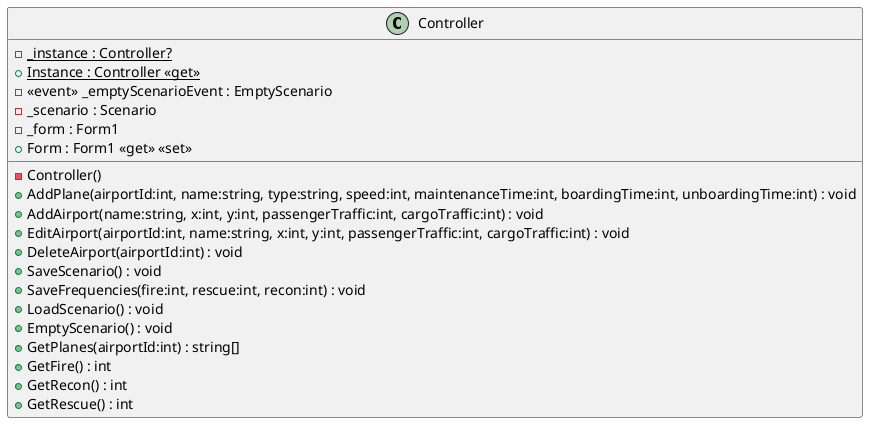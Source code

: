 @startuml
class Controller {
    - {static} _instance : Controller?
    + {static} Instance : Controller <<get>>
    -  <<event>> _emptyScenarioEvent : EmptyScenario 
    - _scenario : Scenario
    - _form : Form1
    + Form : Form1 <<get>> <<set>>
    - Controller()
    + AddPlane(airportId:int, name:string, type:string, speed:int, maintenanceTime:int, boardingTime:int, unboardingTime:int) : void
    + AddAirport(name:string, x:int, y:int, passengerTraffic:int, cargoTraffic:int) : void
    + EditAirport(airportId:int, name:string, x:int, y:int, passengerTraffic:int, cargoTraffic:int) : void
    + DeleteAirport(airportId:int) : void
    + SaveScenario() : void
    + SaveFrequencies(fire:int, rescue:int, recon:int) : void
    + LoadScenario() : void
    + EmptyScenario() : void
    + GetPlanes(airportId:int) : string[]
    + GetFire() : int
    + GetRecon() : int
    + GetRescue() : int
}
@enduml
